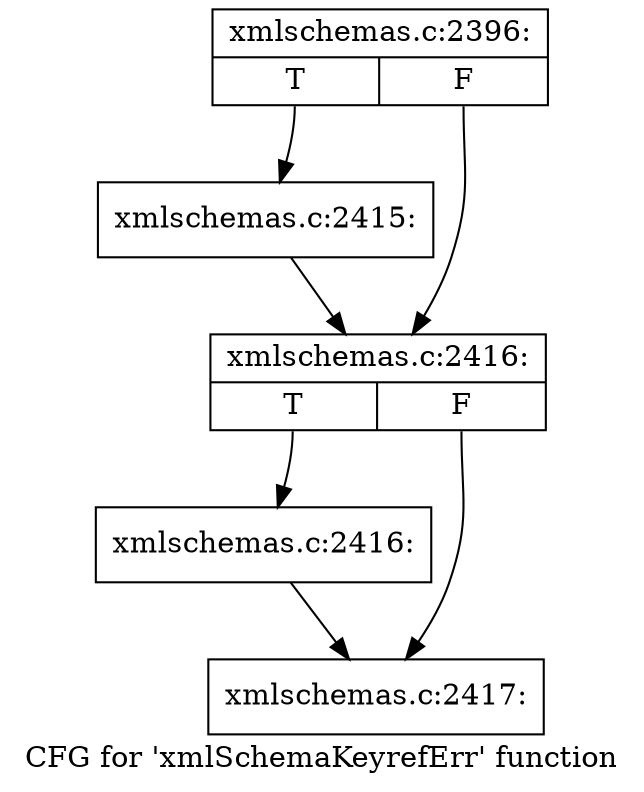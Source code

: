 digraph "CFG for 'xmlSchemaKeyrefErr' function" {
	label="CFG for 'xmlSchemaKeyrefErr' function";

	Node0x55d0268e1ef0 [shape=record,label="{xmlschemas.c:2396:|{<s0>T|<s1>F}}"];
	Node0x55d0268e1ef0:s0 -> Node0x55d0268f9220;
	Node0x55d0268e1ef0:s1 -> Node0x55d0268f9270;
	Node0x55d0268f9220 [shape=record,label="{xmlschemas.c:2415:}"];
	Node0x55d0268f9220 -> Node0x55d0268f9270;
	Node0x55d0268f9270 [shape=record,label="{xmlschemas.c:2416:|{<s0>T|<s1>F}}"];
	Node0x55d0268f9270:s0 -> Node0x55d0268f9770;
	Node0x55d0268f9270:s1 -> Node0x55d0268f97c0;
	Node0x55d0268f9770 [shape=record,label="{xmlschemas.c:2416:}"];
	Node0x55d0268f9770 -> Node0x55d0268f97c0;
	Node0x55d0268f97c0 [shape=record,label="{xmlschemas.c:2417:}"];
}
